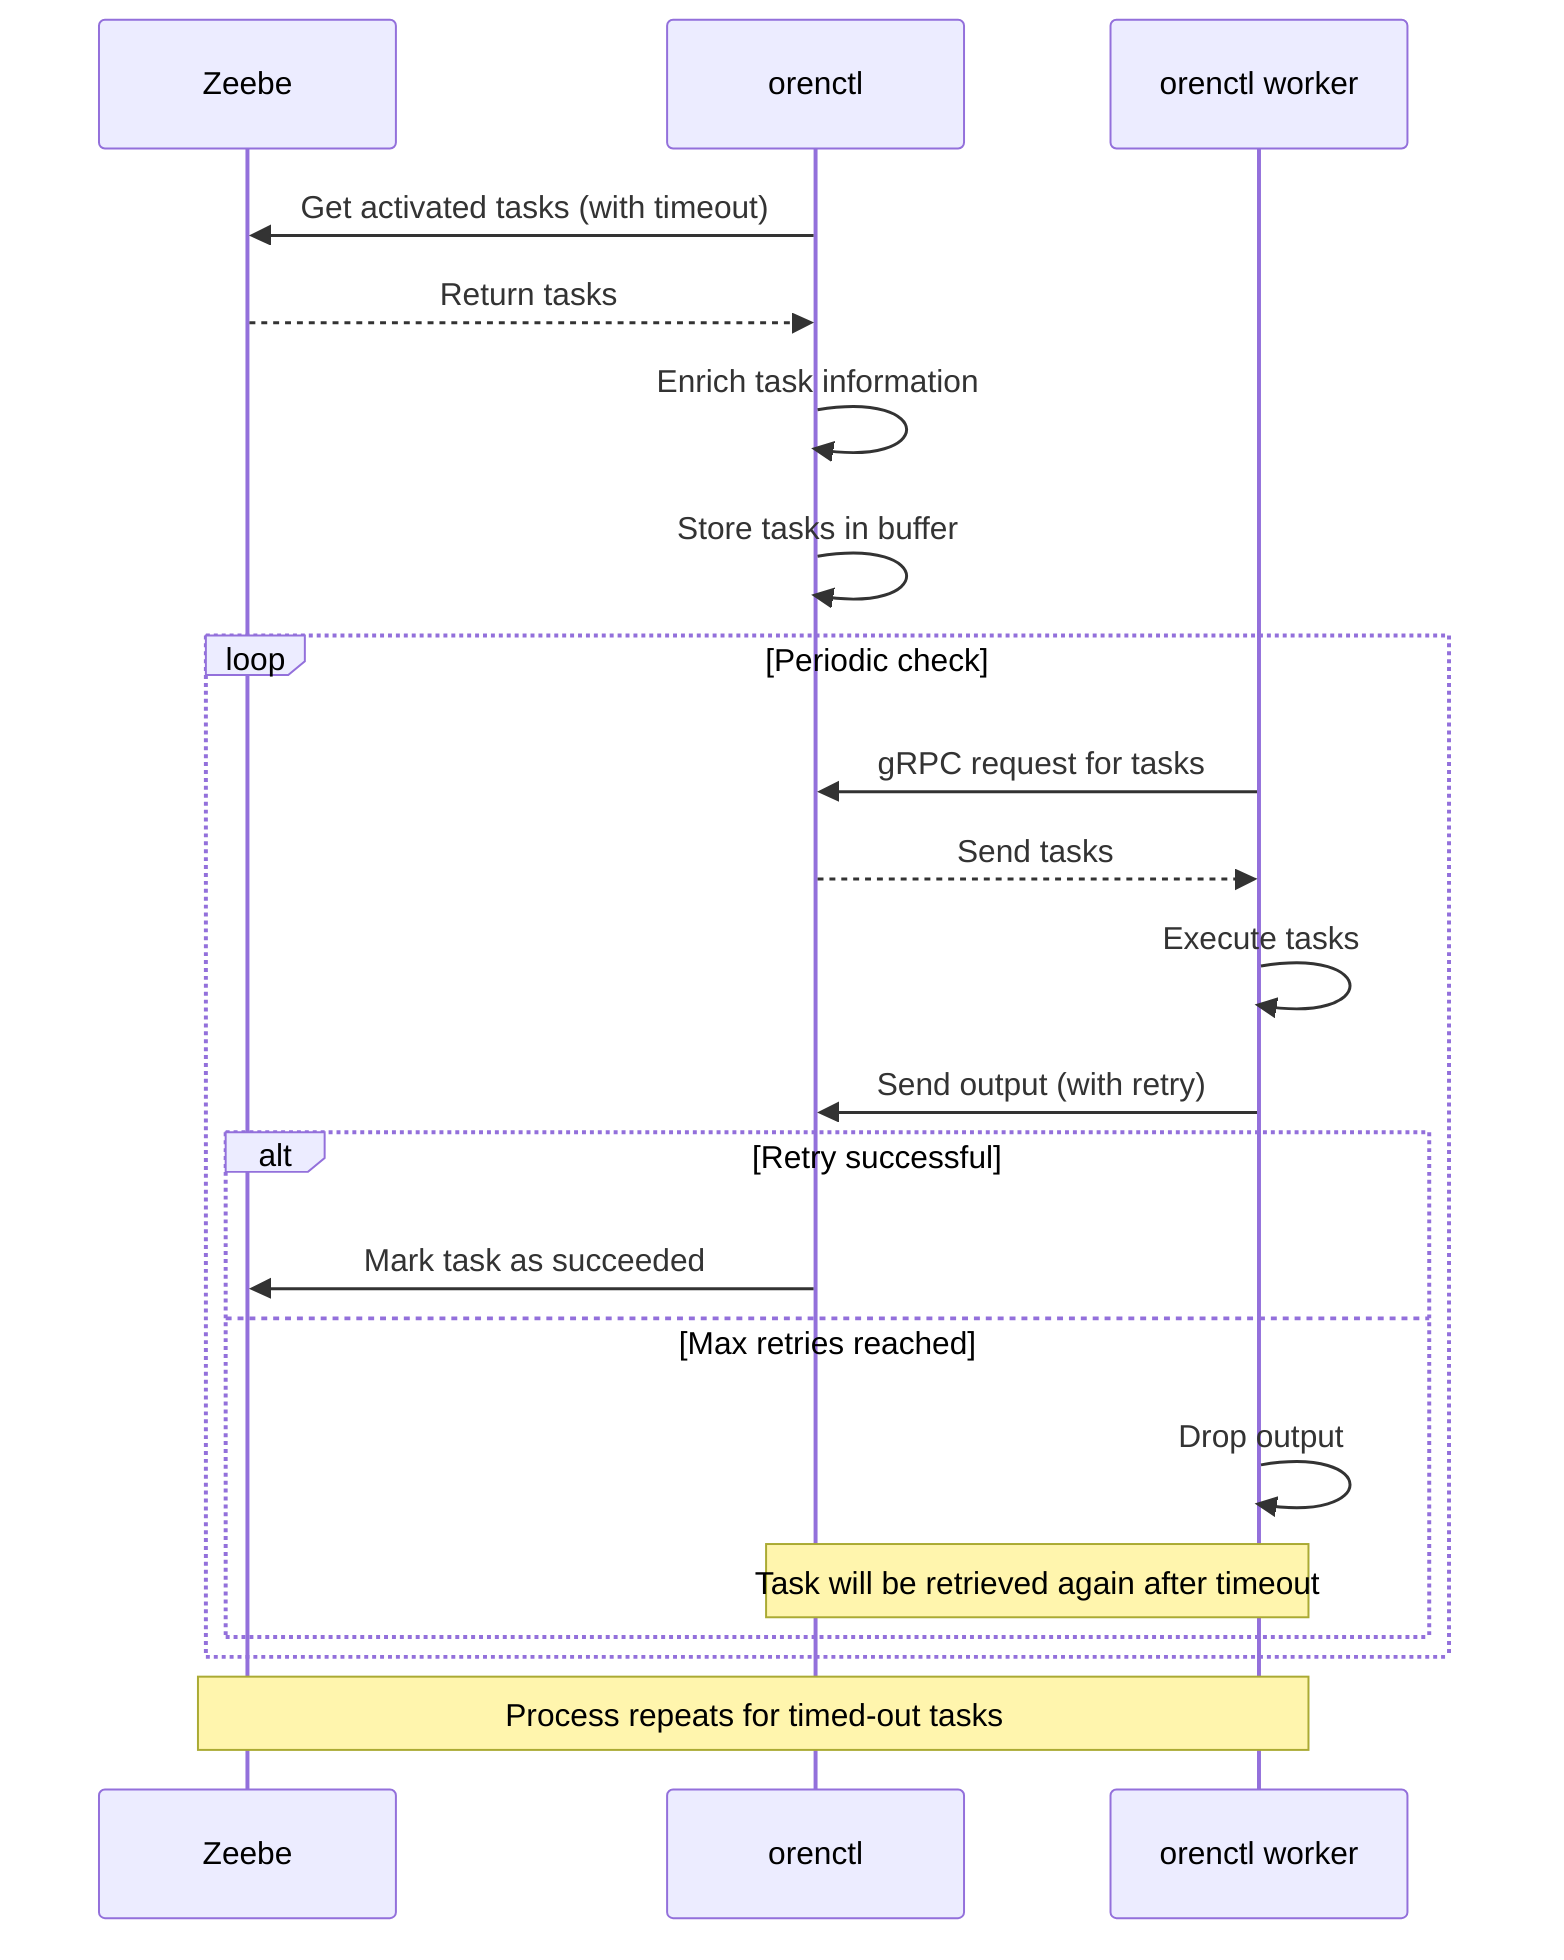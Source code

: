 sequenceDiagram
    participant Z as Zeebe
    participant O as orenctl
    participant W as orenctl worker

    O->>Z: Get activated tasks (with timeout)
    Z-->>O: Return tasks
    O->>O: Enrich task information
    O->>O: Store tasks in buffer
    loop Periodic check
        W->>O: gRPC request for tasks
        O-->>W: Send tasks
        W->>W: Execute tasks
        W->>O: Send output (with retry)
        alt Retry successful
            O->>Z: Mark task as succeeded
        else Max retries reached
            W->>W: Drop output
            Note over W,O: Task will be retrieved again after timeout
        end
    end
    Note over Z,W: Process repeats for timed-out tasks
